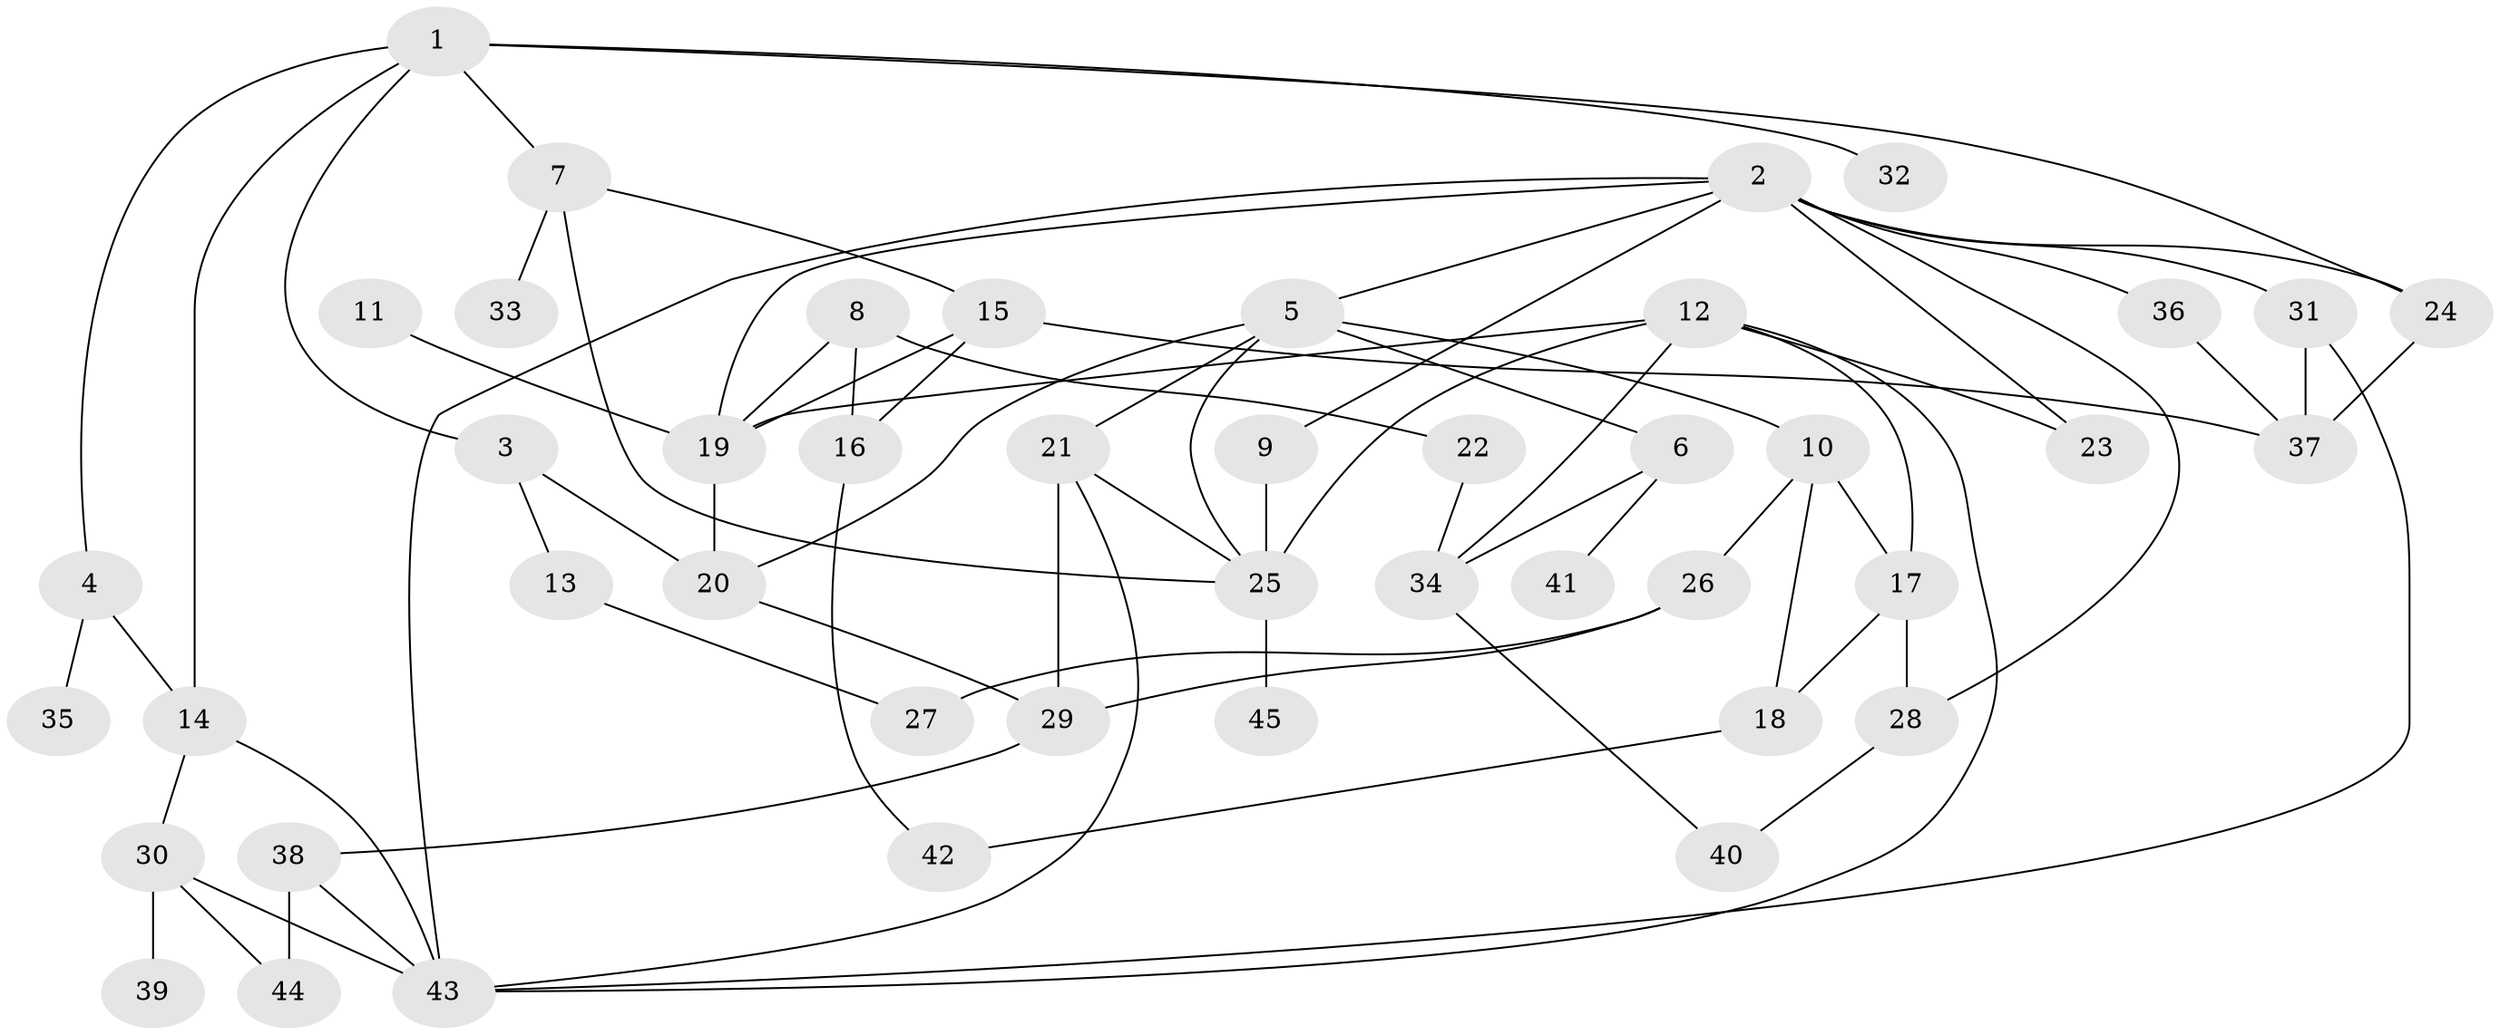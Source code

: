 // original degree distribution, {4: 0.20270270270270271, 6: 0.02702702702702703, 5: 0.04054054054054054, 7: 0.013513513513513514, 3: 0.24324324324324326, 2: 0.36486486486486486, 1: 0.10810810810810811}
// Generated by graph-tools (version 1.1) at 2025/36/03/04/25 23:36:12]
// undirected, 45 vertices, 74 edges
graph export_dot {
  node [color=gray90,style=filled];
  1;
  2;
  3;
  4;
  5;
  6;
  7;
  8;
  9;
  10;
  11;
  12;
  13;
  14;
  15;
  16;
  17;
  18;
  19;
  20;
  21;
  22;
  23;
  24;
  25;
  26;
  27;
  28;
  29;
  30;
  31;
  32;
  33;
  34;
  35;
  36;
  37;
  38;
  39;
  40;
  41;
  42;
  43;
  44;
  45;
  1 -- 3 [weight=1.0];
  1 -- 4 [weight=1.0];
  1 -- 7 [weight=1.0];
  1 -- 14 [weight=1.0];
  1 -- 24 [weight=1.0];
  1 -- 32 [weight=1.0];
  2 -- 5 [weight=1.0];
  2 -- 9 [weight=1.0];
  2 -- 19 [weight=1.0];
  2 -- 23 [weight=1.0];
  2 -- 24 [weight=1.0];
  2 -- 28 [weight=1.0];
  2 -- 31 [weight=1.0];
  2 -- 36 [weight=1.0];
  2 -- 43 [weight=1.0];
  3 -- 13 [weight=1.0];
  3 -- 20 [weight=1.0];
  4 -- 14 [weight=1.0];
  4 -- 35 [weight=1.0];
  5 -- 6 [weight=1.0];
  5 -- 10 [weight=1.0];
  5 -- 20 [weight=1.0];
  5 -- 21 [weight=1.0];
  5 -- 25 [weight=1.0];
  6 -- 34 [weight=1.0];
  6 -- 41 [weight=1.0];
  7 -- 15 [weight=1.0];
  7 -- 25 [weight=1.0];
  7 -- 33 [weight=1.0];
  8 -- 16 [weight=1.0];
  8 -- 19 [weight=1.0];
  8 -- 22 [weight=1.0];
  9 -- 25 [weight=1.0];
  10 -- 17 [weight=1.0];
  10 -- 18 [weight=1.0];
  10 -- 26 [weight=1.0];
  11 -- 19 [weight=1.0];
  12 -- 17 [weight=1.0];
  12 -- 19 [weight=1.0];
  12 -- 23 [weight=1.0];
  12 -- 25 [weight=1.0];
  12 -- 34 [weight=1.0];
  12 -- 43 [weight=1.0];
  13 -- 27 [weight=1.0];
  14 -- 30 [weight=1.0];
  14 -- 43 [weight=1.0];
  15 -- 16 [weight=1.0];
  15 -- 19 [weight=1.0];
  15 -- 37 [weight=1.0];
  16 -- 42 [weight=1.0];
  17 -- 18 [weight=1.0];
  17 -- 28 [weight=1.0];
  18 -- 42 [weight=1.0];
  19 -- 20 [weight=1.0];
  20 -- 29 [weight=1.0];
  21 -- 25 [weight=1.0];
  21 -- 29 [weight=1.0];
  21 -- 43 [weight=1.0];
  22 -- 34 [weight=2.0];
  24 -- 37 [weight=1.0];
  25 -- 45 [weight=1.0];
  26 -- 27 [weight=1.0];
  26 -- 29 [weight=1.0];
  28 -- 40 [weight=1.0];
  29 -- 38 [weight=1.0];
  30 -- 39 [weight=1.0];
  30 -- 43 [weight=1.0];
  30 -- 44 [weight=1.0];
  31 -- 37 [weight=1.0];
  31 -- 43 [weight=1.0];
  34 -- 40 [weight=1.0];
  36 -- 37 [weight=1.0];
  38 -- 43 [weight=2.0];
  38 -- 44 [weight=1.0];
}
